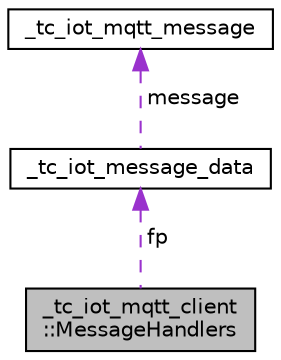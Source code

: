 digraph "_tc_iot_mqtt_client::MessageHandlers"
{
  edge [fontname="Helvetica",fontsize="10",labelfontname="Helvetica",labelfontsize="10"];
  node [fontname="Helvetica",fontsize="10",shape=record];
  Node1 [label="_tc_iot_mqtt_client\l::MessageHandlers",height=0.2,width=0.4,color="black", fillcolor="grey75", style="filled", fontcolor="black"];
  Node2 -> Node1 [dir="back",color="darkorchid3",fontsize="10",style="dashed",label=" fp" ,fontname="Helvetica"];
  Node2 [label="_tc_iot_message_data",height=0.2,width=0.4,color="black", fillcolor="white", style="filled",URL="$struct__tc__iot__message__data.html",tooltip="接收到的订阅消息 "];
  Node3 -> Node2 [dir="back",color="darkorchid3",fontsize="10",style="dashed",label=" message" ,fontname="Helvetica"];
  Node3 [label="_tc_iot_mqtt_message",height=0.2,width=0.4,color="black", fillcolor="white", style="filled",URL="$struct__tc__iot__mqtt__message.html",tooltip="MQTT Publis请求消息，头部参数定义(非协议头)，关键参数说明 "];
}
